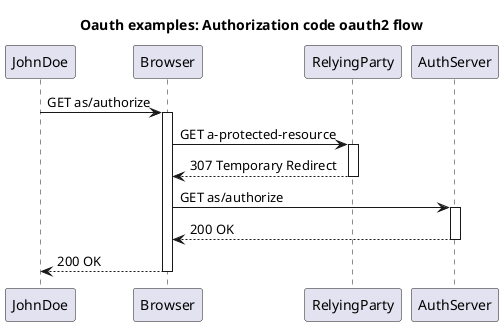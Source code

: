 @startuml
title Oauth examples: Authorization code oauth2 flow
participant JohnDoe
participant Browser
participant RelyingParty
participant AuthServer
JohnDoe -> Browser: GET as/authorize 
activate Browser
Browser -> RelyingParty: GET a-protected-resource 
activate RelyingParty

RelyingParty --> Browser: 307 Temporary Redirect
deactivate RelyingParty
Browser -> AuthServer: GET as/authorize 
activate AuthServer

AuthServer --> Browser: 200 OK
deactivate AuthServer
Browser --> JohnDoe: 200 OK
deactivate Browser
    @enduml